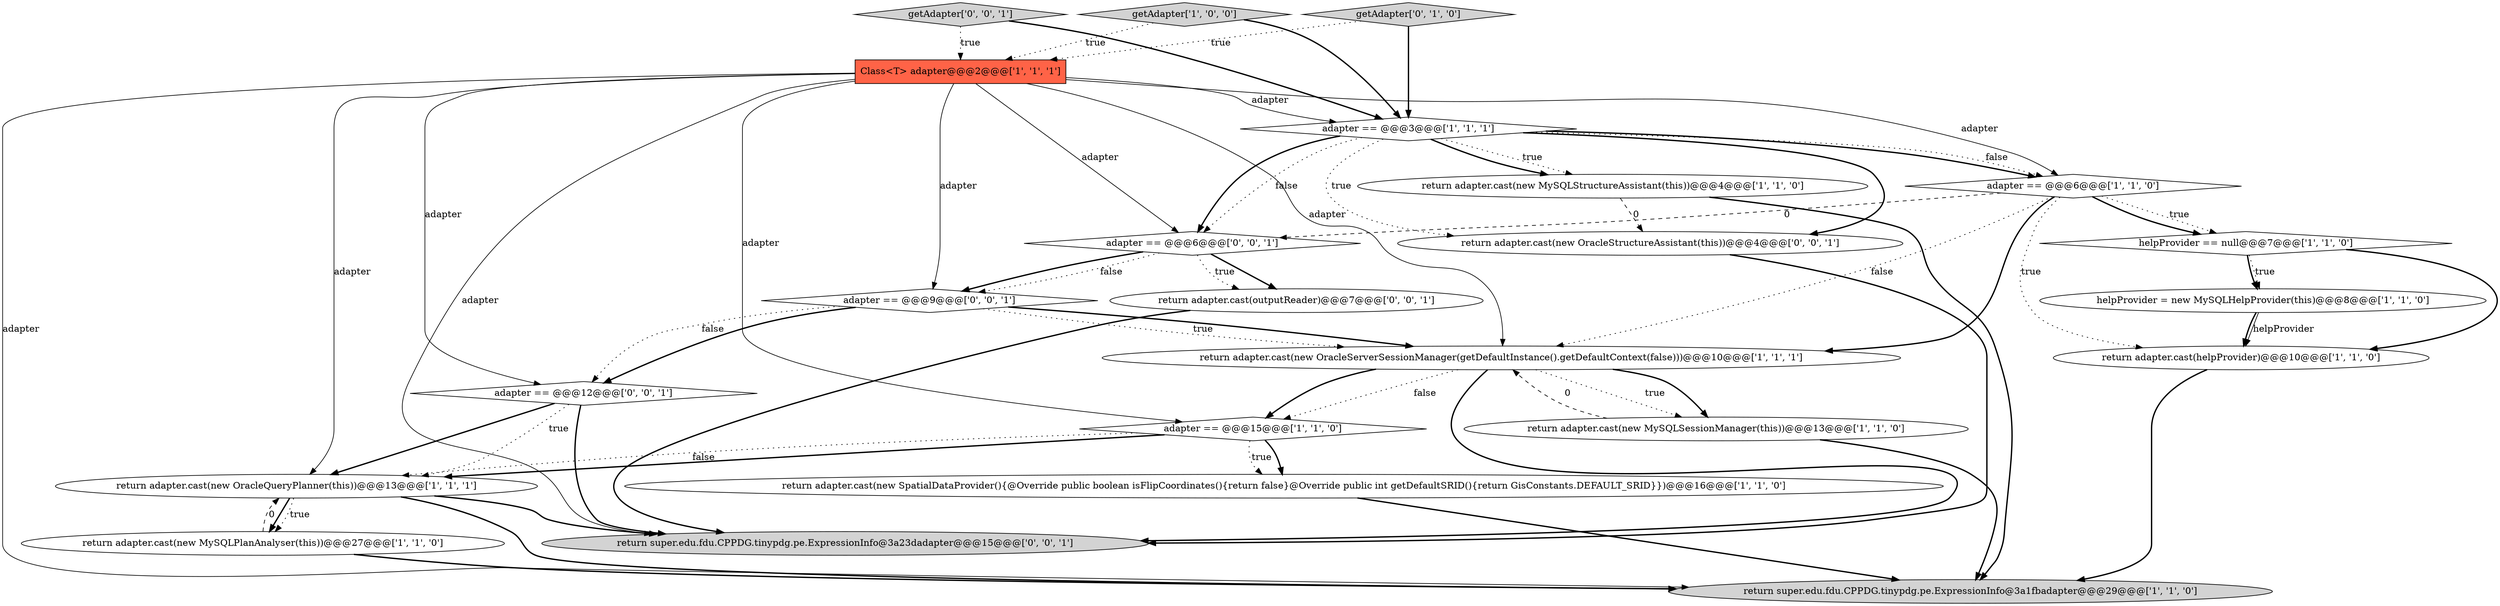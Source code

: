 digraph {
22 [style = filled, label = "return super.edu.fdu.CPPDG.tinypdg.pe.ExpressionInfo@3a23dadapter@@@15@@@['0', '0', '1']", fillcolor = lightgray, shape = ellipse image = "AAA0AAABBB3BBB"];
11 [style = filled, label = "return adapter.cast(new SpatialDataProvider(){@Override public boolean isFlipCoordinates(){return false}@Override public int getDefaultSRID(){return GisConstants.DEFAULT_SRID}})@@@16@@@['1', '1', '0']", fillcolor = white, shape = ellipse image = "AAA0AAABBB1BBB"];
17 [style = filled, label = "adapter == @@@12@@@['0', '0', '1']", fillcolor = white, shape = diamond image = "AAA0AAABBB3BBB"];
18 [style = filled, label = "adapter == @@@9@@@['0', '0', '1']", fillcolor = white, shape = diamond image = "AAA0AAABBB3BBB"];
8 [style = filled, label = "return super.edu.fdu.CPPDG.tinypdg.pe.ExpressionInfo@3a1fbadapter@@@29@@@['1', '1', '0']", fillcolor = lightgray, shape = ellipse image = "AAA0AAABBB1BBB"];
10 [style = filled, label = "return adapter.cast(new MySQLStructureAssistant(this))@@@4@@@['1', '1', '0']", fillcolor = white, shape = ellipse image = "AAA0AAABBB1BBB"];
2 [style = filled, label = "helpProvider == null@@@7@@@['1', '1', '0']", fillcolor = white, shape = diamond image = "AAA0AAABBB1BBB"];
19 [style = filled, label = "return adapter.cast(outputReader)@@@7@@@['0', '0', '1']", fillcolor = white, shape = ellipse image = "AAA0AAABBB3BBB"];
4 [style = filled, label = "return adapter.cast(new OracleQueryPlanner(this))@@@13@@@['1', '1', '1']", fillcolor = white, shape = ellipse image = "AAA0AAABBB1BBB"];
12 [style = filled, label = "getAdapter['1', '0', '0']", fillcolor = lightgray, shape = diamond image = "AAA0AAABBB1BBB"];
6 [style = filled, label = "helpProvider = new MySQLHelpProvider(this)@@@8@@@['1', '1', '0']", fillcolor = white, shape = ellipse image = "AAA0AAABBB1BBB"];
21 [style = filled, label = "return adapter.cast(new OracleStructureAssistant(this))@@@4@@@['0', '0', '1']", fillcolor = white, shape = ellipse image = "AAA0AAABBB3BBB"];
7 [style = filled, label = "adapter == @@@6@@@['1', '1', '0']", fillcolor = white, shape = diamond image = "AAA0AAABBB1BBB"];
3 [style = filled, label = "return adapter.cast(helpProvider)@@@10@@@['1', '1', '0']", fillcolor = white, shape = ellipse image = "AAA0AAABBB1BBB"];
0 [style = filled, label = "adapter == @@@15@@@['1', '1', '0']", fillcolor = white, shape = diamond image = "AAA0AAABBB1BBB"];
14 [style = filled, label = "return adapter.cast(new OracleServerSessionManager(getDefaultInstance().getDefaultContext(false)))@@@10@@@['1', '1', '1']", fillcolor = white, shape = ellipse image = "AAA0AAABBB1BBB"];
20 [style = filled, label = "getAdapter['0', '0', '1']", fillcolor = lightgray, shape = diamond image = "AAA0AAABBB3BBB"];
15 [style = filled, label = "getAdapter['0', '1', '0']", fillcolor = lightgray, shape = diamond image = "AAA0AAABBB2BBB"];
1 [style = filled, label = "return adapter.cast(new MySQLSessionManager(this))@@@13@@@['1', '1', '0']", fillcolor = white, shape = ellipse image = "AAA0AAABBB1BBB"];
5 [style = filled, label = "return adapter.cast(new MySQLPlanAnalyser(this))@@@27@@@['1', '1', '0']", fillcolor = white, shape = ellipse image = "AAA0AAABBB1BBB"];
13 [style = filled, label = "adapter == @@@3@@@['1', '1', '1']", fillcolor = white, shape = diamond image = "AAA0AAABBB1BBB"];
9 [style = filled, label = "Class<T> adapter@@@2@@@['1', '1', '1']", fillcolor = tomato, shape = box image = "AAA0AAABBB1BBB"];
16 [style = filled, label = "adapter == @@@6@@@['0', '0', '1']", fillcolor = white, shape = diamond image = "AAA0AAABBB3BBB"];
7->2 [style = dotted, label="true"];
13->21 [style = dotted, label="true"];
9->18 [style = solid, label="adapter"];
16->18 [style = dotted, label="false"];
13->7 [style = bold, label=""];
0->4 [style = bold, label=""];
5->8 [style = bold, label=""];
9->7 [style = solid, label="adapter"];
21->22 [style = bold, label=""];
14->1 [style = dotted, label="true"];
16->18 [style = bold, label=""];
9->8 [style = solid, label="adapter"];
16->19 [style = bold, label=""];
9->13 [style = solid, label="adapter"];
4->5 [style = bold, label=""];
1->8 [style = bold, label=""];
10->21 [style = dashed, label="0"];
10->8 [style = bold, label=""];
1->14 [style = dashed, label="0"];
9->4 [style = solid, label="adapter"];
13->10 [style = dotted, label="true"];
2->6 [style = dotted, label="true"];
19->22 [style = bold, label=""];
14->0 [style = bold, label=""];
4->8 [style = bold, label=""];
6->3 [style = solid, label="helpProvider"];
4->22 [style = bold, label=""];
17->4 [style = dotted, label="true"];
13->16 [style = dotted, label="false"];
0->11 [style = bold, label=""];
9->16 [style = solid, label="adapter"];
12->13 [style = bold, label=""];
7->14 [style = bold, label=""];
2->3 [style = bold, label=""];
18->14 [style = dotted, label="true"];
14->1 [style = bold, label=""];
9->17 [style = solid, label="adapter"];
17->4 [style = bold, label=""];
20->13 [style = bold, label=""];
14->0 [style = dotted, label="false"];
12->9 [style = dotted, label="true"];
11->8 [style = bold, label=""];
13->16 [style = bold, label=""];
5->4 [style = dashed, label="0"];
6->3 [style = bold, label=""];
9->22 [style = solid, label="adapter"];
3->8 [style = bold, label=""];
0->11 [style = dotted, label="true"];
15->13 [style = bold, label=""];
13->7 [style = dotted, label="false"];
7->14 [style = dotted, label="false"];
4->5 [style = dotted, label="true"];
2->6 [style = bold, label=""];
18->17 [style = bold, label=""];
15->9 [style = dotted, label="true"];
7->16 [style = dashed, label="0"];
17->22 [style = bold, label=""];
20->9 [style = dotted, label="true"];
13->10 [style = bold, label=""];
18->14 [style = bold, label=""];
14->22 [style = bold, label=""];
0->4 [style = dotted, label="false"];
9->14 [style = solid, label="adapter"];
18->17 [style = dotted, label="false"];
7->3 [style = dotted, label="true"];
9->0 [style = solid, label="adapter"];
16->19 [style = dotted, label="true"];
13->21 [style = bold, label=""];
7->2 [style = bold, label=""];
}
